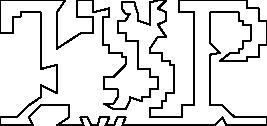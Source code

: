 unitsize(0.01cm);
// 3931.56
draw((155.42,150.65)--(183.92,150.65));
draw((183.92,150.65)--(205.42,171.65));
draw((205.42,171.65)--(226.42,186.15));
draw((226.42,186.15)--(226.42,207.15));
draw((226.42,207.15)--(254.92,193.15));
draw((254.92,193.15)--(254.92,221.65));
draw((254.92,221.65)--(254.92,243.15));
draw((254.92,243.15)--(226.42,235.65));
draw((226.42,235.65)--(226.42,264.15));
draw((226.42,264.15)--(226.42,292.65));
draw((226.42,292.65)--(226.42,314.15));
draw((226.42,314.15)--(226.42,335.65));
draw((226.42,335.65)--(205.42,335.65));
draw((205.42,335.65)--(190.92,335.65));
draw((190.92,335.65)--(190.92,328.15));
draw((190.92,328.15)--(176.92,328.15));
draw((176.92,328.15)--(176.92,299.65));
draw((176.92,299.65)--(155.42,299.65));
draw((155.42,299.65)--(155.42,314.15));
draw((155.42,314.15)--(155.42,328.15));
draw((155.42,328.15)--(155.42,356.65));
draw((155.42,356.65)--(183.92,356.65));
draw((183.92,356.65)--(219.42,356.65));
draw((219.42,356.65)--(240.92,356.65));
draw((240.92,356.65)--(254.92,356.65));
draw((254.92,356.65)--(269.42,356.65));
draw((269.42,356.65)--(254.92,335.65));
draw((254.92,335.65)--(254.92,314.15));
draw((254.92,314.15)--(254.92,292.65));
draw((254.92,292.65)--(254.92,271.65));
draw((254.92,271.65)--(297.92,299.65));
draw((297.92,299.65)--(318.92,299.65));
draw((318.92,299.65)--(318.92,314.15));
draw((318.92,314.15)--(318.92,321.65));
draw((318.92,321.65)--(318.92,328.15));
draw((318.92,328.15)--(297.92,328.15));
draw((297.92,328.15)--(290.42,328.15));
draw((290.42,328.15)--(290.42,335.65));
draw((290.42,335.65)--(290.42,356.65));
draw((290.42,356.65)--(311.92,356.65));
draw((311.92,356.65)--(318.92,356.65));
draw((318.92,356.65)--(318.92,335.65));
draw((318.92,335.65)--(347.42,342.65));
draw((347.42,342.65)--(347.42,328.15));
draw((347.42,328.15)--(336.42,328.15));
draw((336.42,328.15)--(336.42,313.15));
draw((336.42,313.15)--(336.42,306.15));
draw((336.42,306.15)--(336.42,298.65));
draw((336.42,298.65)--(336.42,278.65));
draw((336.42,278.65)--(347.42,278.65));
draw((347.42,278.65)--(347.42,264.15));
draw((347.42,264.15)--(368.92,264.15));
draw((368.92,264.15)--(368.92,257.15));
draw((368.92,257.15)--(375.92,257.15));
draw((375.92,257.15)--(375.92,243.15));
draw((375.92,243.15)--(354.92,221.65));
draw((354.92,221.65)--(338.42,221.65));
draw((338.42,221.65)--(338.42,200.15));
draw((338.42,200.15)--(354.92,200.15));
draw((354.92,200.15)--(361.92,200.15));
draw((361.92,200.15)--(361.92,186.15));
draw((361.92,186.15)--(354.92,174.65));
draw((354.92,174.65)--(338.42,174.65));
draw((338.42,174.65)--(354.92,164.65));
draw((354.92,164.65)--(362.92,164.65));
draw((362.92,164.65)--(375.92,164.65));
draw((375.92,164.65)--(383.42,179.15));
draw((383.42,179.15)--(383.42,186.15));
draw((383.42,186.15)--(404.42,179.15));
draw((404.42,179.15)--(404.42,186.15));
draw((404.42,186.15)--(418.92,186.15));
draw((418.92,186.15)--(418.92,200.15));
draw((418.92,200.15)--(432.92,200.15));
draw((432.92,200.15)--(432.92,221.65));
draw((432.92,221.65)--(418.92,221.65));
draw((418.92,221.65)--(418.92,235.65));
draw((418.92,235.65)--(397.42,235.65));
draw((397.42,235.65)--(397.42,243.15));
draw((397.42,243.15)--(397.42,271.65));
draw((397.42,271.65)--(397.42,285.65));
draw((397.42,285.65)--(375.92,285.65));
draw((375.92,285.65)--(375.92,299.65));
draw((375.92,299.65)--(361.92,299.65));
draw((361.92,299.65)--(361.92,321.15));
draw((361.92,321.15)--(375.92,321.15));
draw((375.92,321.15)--(383.42,333.65));
draw((383.42,333.65)--(375.92,333.65));
draw((375.92,333.65)--(368.92,342.65));
draw((368.92,342.65)--(368.92,353.65));
draw((368.92,353.65)--(391.42,353.65));
draw((391.42,353.65)--(397.42,333.65));
draw((397.42,333.65)--(397.42,321.15));
draw((397.42,321.15)--(418.92,314.15));
draw((418.92,314.15)--(418.92,321.15));
draw((418.92,321.15)--(418.92,342.65));
draw((418.92,342.65)--(418.92,353.65));
draw((418.92,353.65)--(432.92,356.65));
draw((432.92,356.65)--(447.42,356.65));
draw((447.42,356.65)--(432.92,342.65));
draw((432.92,342.65)--(447.42,335.65));
draw((447.42,335.65)--(447.42,321.15));
draw((447.42,321.15)--(432.92,314.15));
draw((432.92,314.15)--(447.42,292.65));
draw((447.42,292.65)--(432.92,292.65));
draw((432.92,292.65)--(418.92,271.65));
draw((418.92,271.65)--(418.92,264.15));
draw((418.92,264.15)--(425.92,264.15));
draw((425.92,264.15)--(439.92,264.15));
draw((439.92,264.15)--(439.92,250.15));
draw((439.92,250.15)--(454.42,250.15));
draw((454.42,250.15)--(454.42,243.15));
draw((454.42,243.15)--(461.42,243.15));
draw((461.42,243.15)--(461.42,214.65));
draw((461.42,214.65)--(461.42,193.15));
draw((461.42,193.15)--(447.42,193.15));
draw((447.42,193.15)--(447.42,179.15));
draw((447.42,179.15)--(439.92,179.15));
draw((439.92,179.15)--(439.92,167.65));
draw((439.92,167.65)--(429.92,167.65));
draw((429.92,167.65)--(419.92,167.65));
draw((419.92,167.65)--(419.92,150.65));
draw((419.92,150.65)--(439.92,150.65));
draw((439.92,150.65)--(454.42,150.65));
draw((454.42,150.65)--(475.92,150.65));
draw((475.92,150.65)--(475.92,160.65));
draw((475.92,160.65)--(475.92,171.65));
draw((475.92,171.65)--(496.92,171.65));
draw((496.92,171.65)--(496.92,193.15));
draw((496.92,193.15)--(496.92,214.65));
draw((496.92,214.65)--(496.92,243.15));
draw((496.92,243.15)--(496.92,271.65));
draw((496.92,271.65)--(496.92,292.65));
draw((496.92,292.65)--(496.92,317.15));
draw((496.92,317.15)--(496.92,335.65));
draw((496.92,335.65)--(482.92,335.65));
draw((482.92,335.65)--(470.42,335.65));
draw((470.42,335.65)--(470.42,345.65));
draw((470.42,345.65)--(470.42,356.65));
draw((470.42,356.65)--(496.92,356.65));
draw((496.92,356.65)--(525.42,356.65));
draw((525.42,356.65)--(539.92,356.65));
draw((539.92,356.65)--(560.92,356.65));
draw((560.92,356.65)--(575.42,356.65));
draw((575.42,356.65)--(589.42,356.65));
draw((589.42,356.65)--(589.42,342.65));
draw((589.42,342.65)--(603.92,342.65));
draw((603.92,342.65)--(610.92,342.65));
draw((610.92,342.65)--(610.92,335.65));
draw((610.92,335.65)--(610.92,321.15));
draw((610.92,321.15)--(624.92,321.15));
draw((624.92,321.15)--(624.92,299.65));
draw((624.92,299.65)--(624.92,278.65));
draw((624.92,278.65)--(610.92,278.65));
draw((610.92,278.65)--(610.92,257.15));
draw((610.92,257.15)--(589.42,257.15));
draw((589.42,257.15)--(589.42,250.15));
draw((589.42,250.15)--(575.42,250.15));
draw((575.42,250.15)--(560.92,250.15));
draw((560.92,250.15)--(542.92,250.15));
draw((542.92,250.15)--(560.92,264.15));
draw((560.92,264.15)--(575.42,264.15));
draw((575.42,264.15)--(575.42,271.65));
draw((575.42,271.65)--(582.42,271.65));
draw((582.42,271.65)--(582.42,285.65));
draw((582.42,285.65)--(596.42,285.65));
draw((596.42,285.65)--(596.42,314.15));
draw((596.42,314.15)--(582.42,314.15));
draw((582.42,314.15)--(582.42,321.15));
draw((582.42,321.15)--(575.42,321.15));
draw((575.42,321.15)--(575.42,335.65));
draw((575.42,335.65)--(560.92,335.65));
draw((560.92,335.65)--(546.92,335.65));
draw((546.92,335.65)--(525.42,335.65));
draw((525.42,335.65)--(525.42,314.15));
draw((525.42,314.15)--(525.42,299.65));
draw((525.42,299.65)--(525.42,281.65));
draw((525.42,281.65)--(542.92,264.15));
draw((542.92,264.15)--(525.42,261.15));
draw((525.42,261.15)--(525.42,250.15));
draw((525.42,250.15)--(525.42,233.15));
draw((525.42,233.15)--(525.42,214.65));
draw((525.42,214.65)--(525.42,193.15));
draw((525.42,193.15)--(525.42,171.65));
draw((525.42,171.65)--(546.92,171.65));
draw((546.92,171.65)--(568.42,150.65));
draw((568.42,150.65)--(603.92,150.65));
draw((603.92,150.65)--(624.92,150.65));
draw((624.92,150.65)--(624.92,136.15));
draw((624.92,136.15)--(596.42,136.15));
draw((596.42,136.15)--(575.42,136.15));
draw((575.42,136.15)--(553.92,136.15));
draw((553.92,136.15)--(546.92,150.65));
draw((546.92,150.65)--(532.42,136.15));
draw((532.42,136.15)--(489.92,136.15));
draw((489.92,136.15)--(468.42,136.15));
draw((468.42,136.15)--(447.42,136.15));
draw((447.42,136.15)--(425.92,136.15));
draw((425.92,136.15)--(404.42,136.15));
draw((404.42,136.15)--(387.42,136.15));
draw((387.42,136.15)--(370.42,136.15));
draw((370.42,136.15)--(375.92,150.65));
draw((375.92,150.65)--(368.42,150.65));
draw((368.42,150.65)--(361.92,150.65));
draw((361.92,150.65)--(355.42,136.15));
draw((355.42,136.15)--(340.42,136.15));
draw((340.42,136.15)--(347.42,150.65));
draw((347.42,150.65)--(338.92,150.65));
draw((338.92,150.65)--(330.92,150.65));
draw((330.92,150.65)--(326.42,136.15));
draw((326.42,136.15)--(315.92,136.15));
draw((315.92,136.15)--(308.92,150.65));
draw((308.92,150.65)--(296.42,150.65));
draw((296.42,150.65)--(301.92,136.15));
draw((301.92,136.15)--(293.42,136.15));
draw((293.42,136.15)--(276.42,136.15));
draw((276.42,136.15)--(254.92,136.15));
draw((254.92,136.15)--(276.42,150.65));
draw((276.42,150.65)--(276.42,171.65));
draw((276.42,171.65)--(254.92,171.65));
draw((254.92,171.65)--(226.42,171.65));
draw((226.42,171.65)--(205.42,150.65));
draw((205.42,150.65)--(212.42,136.15));
draw((212.42,136.15)--(190.92,136.15));
draw((190.92,136.15)--(155.42,136.15));
draw((155.42,136.15)--(155.42,150.65));
